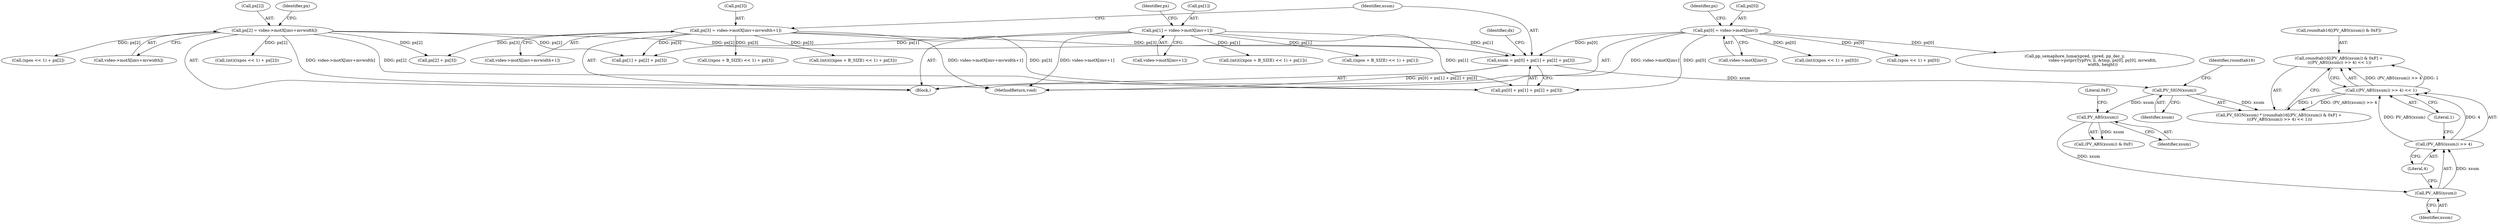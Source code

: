 digraph "0_Android_961e5ac5788b52304e64b9a509781beaf5201fb0@array" {
"1000498" [label="(Call,roundtab16[(PV_ABS(xsum)) & 0xF] +\n (((PV_ABS(xsum)) >> 4) << 1))"];
"1000505" [label="(Call,((PV_ABS(xsum)) >> 4) << 1)"];
"1000506" [label="(Call,(PV_ABS(xsum)) >> 4)"];
"1000507" [label="(Call,PV_ABS(xsum))"];
"1000502" [label="(Call,PV_ABS(xsum))"];
"1000496" [label="(Call,PV_SIGN(xsum))"];
"1000476" [label="(Call,xsum = px[0] + px[1] + px[2] + px[3])"];
"1000432" [label="(Call,px[0] = video->motX[imv])"];
"1000441" [label="(Call,px[1] = video->motX[imv+1])"];
"1000452" [label="(Call,px[2] = video->motX[imv+mvwidth])"];
"1000463" [label="(Call,px[3] = video->motX[imv+mvwidth+1])"];
"1000464" [label="(Call,px[3])"];
"1000943" [label="(Call,(int)(((xpos + B_SIZE) << 1) + px[3]))"];
"1000467" [label="(Call,video->motX[imv+mvwidth+1])"];
"1000443" [label="(Identifier,px)"];
"1000501" [label="(Call,(PV_ABS(xsum)) & 0xF)"];
"1000835" [label="(Call,(xpos << 1) + px[2])"];
"1000499" [label="(Call,roundtab16[(PV_ABS(xsum)) & 0xF])"];
"1000486" [label="(Call,px[2] + px[3])"];
"1000441" [label="(Call,px[1] = video->motX[imv+1])"];
"1000465" [label="(Identifier,px)"];
"1000496" [label="(Call,PV_SIGN(xsum))"];
"1000506" [label="(Call,(PV_ABS(xsum)) >> 4)"];
"1000504" [label="(Literal,0xF)"];
"1000508" [label="(Identifier,xsum)"];
"1000432" [label="(Call,px[0] = video->motX[imv])"];
"1000503" [label="(Identifier,xsum)"];
"1000453" [label="(Call,px[2])"];
"1000509" [label="(Literal,4)"];
"1000463" [label="(Call,px[3] = video->motX[imv+mvwidth+1])"];
"1000477" [label="(Identifier,xsum)"];
"1000433" [label="(Call,px[0])"];
"1000497" [label="(Identifier,xsum)"];
"1000625" [label="(Call,(xpos << 1) + px[0])"];
"1001445" [label="(MethodReturn,void)"];
"1000727" [label="(Call,((xpos + B_SIZE) << 1) + px[1])"];
"1000476" [label="(Call,xsum = px[0] + px[1] + px[2] + px[3])"];
"1000510" [label="(Literal,1)"];
"1001101" [label="(Call,pp_semaphore_luma(xpred, ypred, pp_dec_y,\n                                            video->pstprcTypPrv, ll, &tmp, px[0], py[0], mvwidth,\n                                            width, height))"];
"1000454" [label="(Identifier,px)"];
"1000945" [label="(Call,((xpos + B_SIZE) << 1) + px[3])"];
"1000442" [label="(Call,px[1])"];
"1000494" [label="(Identifier,dx)"];
"1000478" [label="(Call,px[0] + px[1] + px[2] + px[3])"];
"1000725" [label="(Call,(int)(((xpos + B_SIZE) << 1) + px[1]))"];
"1000436" [label="(Call,video->motX[imv])"];
"1000507" [label="(Call,PV_ABS(xsum))"];
"1000498" [label="(Call,roundtab16[(PV_ABS(xsum)) & 0xF] +\n (((PV_ABS(xsum)) >> 4) << 1))"];
"1000505" [label="(Call,((PV_ABS(xsum)) >> 4) << 1)"];
"1000456" [label="(Call,video->motX[imv+mvwidth])"];
"1000495" [label="(Call,PV_SIGN(xsum) * (roundtab16[(PV_ABS(xsum)) & 0xF] +\n (((PV_ABS(xsum)) >> 4) << 1)))"];
"1000445" [label="(Call,video->motX[imv+1])"];
"1000500" [label="(Identifier,roundtab16)"];
"1000431" [label="(Block,)"];
"1000482" [label="(Call,px[1] + px[2] + px[3])"];
"1000623" [label="(Call,(int)((xpos << 1) + px[0]))"];
"1000833" [label="(Call,(int)((xpos << 1) + px[2]))"];
"1000502" [label="(Call,PV_ABS(xsum))"];
"1000452" [label="(Call,px[2] = video->motX[imv+mvwidth])"];
"1000498" -> "1000495"  [label="AST: "];
"1000498" -> "1000505"  [label="CFG: "];
"1000499" -> "1000498"  [label="AST: "];
"1000505" -> "1000498"  [label="AST: "];
"1000495" -> "1000498"  [label="CFG: "];
"1000505" -> "1000498"  [label="DDG: (PV_ABS(xsum)) >> 4"];
"1000505" -> "1000498"  [label="DDG: 1"];
"1000505" -> "1000510"  [label="CFG: "];
"1000506" -> "1000505"  [label="AST: "];
"1000510" -> "1000505"  [label="AST: "];
"1000505" -> "1000495"  [label="DDG: (PV_ABS(xsum)) >> 4"];
"1000505" -> "1000495"  [label="DDG: 1"];
"1000506" -> "1000505"  [label="DDG: PV_ABS(xsum)"];
"1000506" -> "1000505"  [label="DDG: 4"];
"1000506" -> "1000509"  [label="CFG: "];
"1000507" -> "1000506"  [label="AST: "];
"1000509" -> "1000506"  [label="AST: "];
"1000510" -> "1000506"  [label="CFG: "];
"1000507" -> "1000506"  [label="DDG: xsum"];
"1000507" -> "1000508"  [label="CFG: "];
"1000508" -> "1000507"  [label="AST: "];
"1000509" -> "1000507"  [label="CFG: "];
"1000502" -> "1000507"  [label="DDG: xsum"];
"1000502" -> "1000501"  [label="AST: "];
"1000502" -> "1000503"  [label="CFG: "];
"1000503" -> "1000502"  [label="AST: "];
"1000504" -> "1000502"  [label="CFG: "];
"1000502" -> "1000501"  [label="DDG: xsum"];
"1000496" -> "1000502"  [label="DDG: xsum"];
"1000496" -> "1000495"  [label="AST: "];
"1000496" -> "1000497"  [label="CFG: "];
"1000497" -> "1000496"  [label="AST: "];
"1000500" -> "1000496"  [label="CFG: "];
"1000496" -> "1000495"  [label="DDG: xsum"];
"1000476" -> "1000496"  [label="DDG: xsum"];
"1000476" -> "1000431"  [label="AST: "];
"1000476" -> "1000478"  [label="CFG: "];
"1000477" -> "1000476"  [label="AST: "];
"1000478" -> "1000476"  [label="AST: "];
"1000494" -> "1000476"  [label="CFG: "];
"1000476" -> "1001445"  [label="DDG: px[0] + px[1] + px[2] + px[3]"];
"1000432" -> "1000476"  [label="DDG: px[0]"];
"1000441" -> "1000476"  [label="DDG: px[1]"];
"1000452" -> "1000476"  [label="DDG: px[2]"];
"1000463" -> "1000476"  [label="DDG: px[3]"];
"1000432" -> "1000431"  [label="AST: "];
"1000432" -> "1000436"  [label="CFG: "];
"1000433" -> "1000432"  [label="AST: "];
"1000436" -> "1000432"  [label="AST: "];
"1000443" -> "1000432"  [label="CFG: "];
"1000432" -> "1001445"  [label="DDG: video->motX[imv]"];
"1000432" -> "1000478"  [label="DDG: px[0]"];
"1000432" -> "1000623"  [label="DDG: px[0]"];
"1000432" -> "1000625"  [label="DDG: px[0]"];
"1000432" -> "1001101"  [label="DDG: px[0]"];
"1000441" -> "1000431"  [label="AST: "];
"1000441" -> "1000445"  [label="CFG: "];
"1000442" -> "1000441"  [label="AST: "];
"1000445" -> "1000441"  [label="AST: "];
"1000454" -> "1000441"  [label="CFG: "];
"1000441" -> "1001445"  [label="DDG: video->motX[imv+1]"];
"1000441" -> "1000478"  [label="DDG: px[1]"];
"1000441" -> "1000482"  [label="DDG: px[1]"];
"1000441" -> "1000725"  [label="DDG: px[1]"];
"1000441" -> "1000727"  [label="DDG: px[1]"];
"1000452" -> "1000431"  [label="AST: "];
"1000452" -> "1000456"  [label="CFG: "];
"1000453" -> "1000452"  [label="AST: "];
"1000456" -> "1000452"  [label="AST: "];
"1000465" -> "1000452"  [label="CFG: "];
"1000452" -> "1001445"  [label="DDG: video->motX[imv+mvwidth]"];
"1000452" -> "1000478"  [label="DDG: px[2]"];
"1000452" -> "1000482"  [label="DDG: px[2]"];
"1000452" -> "1000486"  [label="DDG: px[2]"];
"1000452" -> "1000833"  [label="DDG: px[2]"];
"1000452" -> "1000835"  [label="DDG: px[2]"];
"1000463" -> "1000431"  [label="AST: "];
"1000463" -> "1000467"  [label="CFG: "];
"1000464" -> "1000463"  [label="AST: "];
"1000467" -> "1000463"  [label="AST: "];
"1000477" -> "1000463"  [label="CFG: "];
"1000463" -> "1001445"  [label="DDG: video->motX[imv+mvwidth+1]"];
"1000463" -> "1000478"  [label="DDG: px[3]"];
"1000463" -> "1000482"  [label="DDG: px[3]"];
"1000463" -> "1000486"  [label="DDG: px[3]"];
"1000463" -> "1000943"  [label="DDG: px[3]"];
"1000463" -> "1000945"  [label="DDG: px[3]"];
}
